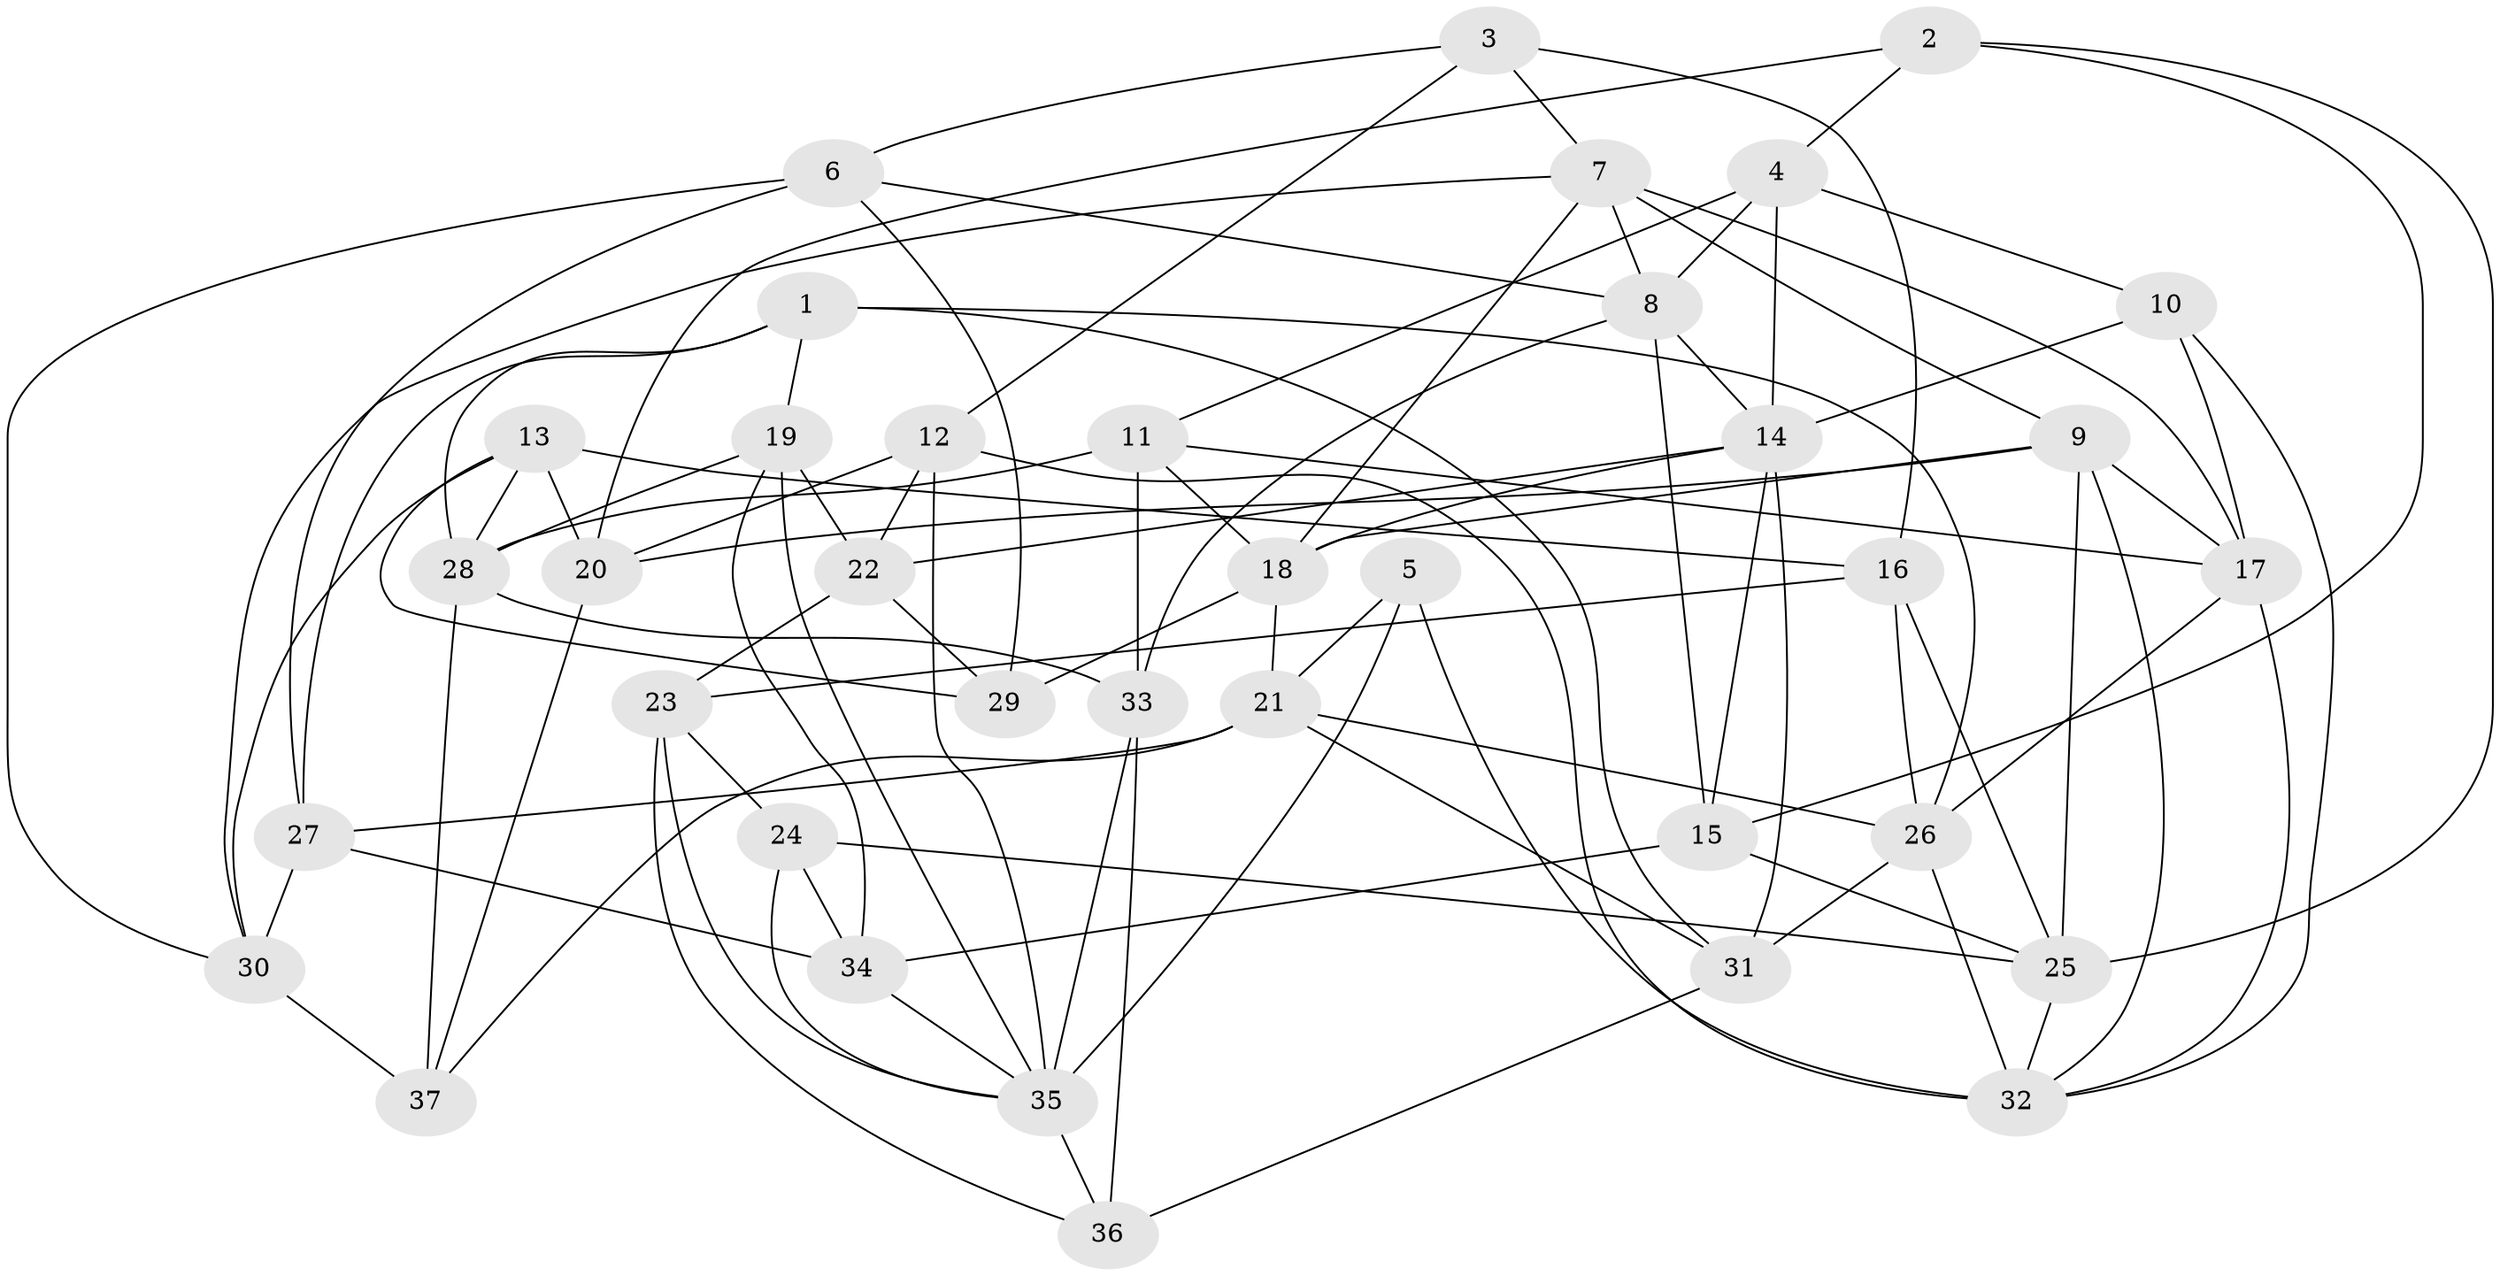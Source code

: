 // original degree distribution, {4: 1.0}
// Generated by graph-tools (version 1.1) at 2025/03/03/09/25 03:03:04]
// undirected, 37 vertices, 96 edges
graph export_dot {
graph [start="1"]
  node [color=gray90,style=filled];
  1;
  2;
  3;
  4;
  5;
  6;
  7;
  8;
  9;
  10;
  11;
  12;
  13;
  14;
  15;
  16;
  17;
  18;
  19;
  20;
  21;
  22;
  23;
  24;
  25;
  26;
  27;
  28;
  29;
  30;
  31;
  32;
  33;
  34;
  35;
  36;
  37;
  1 -- 19 [weight=2.0];
  1 -- 26 [weight=1.0];
  1 -- 27 [weight=1.0];
  1 -- 28 [weight=1.0];
  1 -- 31 [weight=1.0];
  2 -- 4 [weight=1.0];
  2 -- 15 [weight=1.0];
  2 -- 20 [weight=1.0];
  2 -- 25 [weight=1.0];
  3 -- 6 [weight=1.0];
  3 -- 7 [weight=1.0];
  3 -- 12 [weight=1.0];
  3 -- 16 [weight=1.0];
  4 -- 8 [weight=1.0];
  4 -- 10 [weight=1.0];
  4 -- 11 [weight=2.0];
  4 -- 14 [weight=1.0];
  5 -- 21 [weight=1.0];
  5 -- 32 [weight=1.0];
  5 -- 35 [weight=2.0];
  6 -- 8 [weight=1.0];
  6 -- 27 [weight=1.0];
  6 -- 29 [weight=2.0];
  6 -- 30 [weight=1.0];
  7 -- 8 [weight=1.0];
  7 -- 9 [weight=1.0];
  7 -- 17 [weight=1.0];
  7 -- 18 [weight=1.0];
  7 -- 30 [weight=1.0];
  8 -- 14 [weight=1.0];
  8 -- 15 [weight=1.0];
  8 -- 33 [weight=1.0];
  9 -- 17 [weight=1.0];
  9 -- 18 [weight=1.0];
  9 -- 20 [weight=1.0];
  9 -- 25 [weight=1.0];
  9 -- 32 [weight=1.0];
  10 -- 14 [weight=1.0];
  10 -- 17 [weight=1.0];
  10 -- 32 [weight=1.0];
  11 -- 17 [weight=1.0];
  11 -- 18 [weight=1.0];
  11 -- 28 [weight=1.0];
  11 -- 33 [weight=1.0];
  12 -- 20 [weight=1.0];
  12 -- 22 [weight=1.0];
  12 -- 32 [weight=2.0];
  12 -- 35 [weight=1.0];
  13 -- 16 [weight=1.0];
  13 -- 20 [weight=2.0];
  13 -- 28 [weight=1.0];
  13 -- 29 [weight=1.0];
  13 -- 30 [weight=1.0];
  14 -- 15 [weight=1.0];
  14 -- 18 [weight=1.0];
  14 -- 22 [weight=1.0];
  14 -- 31 [weight=2.0];
  15 -- 25 [weight=1.0];
  15 -- 34 [weight=2.0];
  16 -- 23 [weight=2.0];
  16 -- 25 [weight=1.0];
  16 -- 26 [weight=1.0];
  17 -- 26 [weight=1.0];
  17 -- 32 [weight=1.0];
  18 -- 21 [weight=1.0];
  18 -- 29 [weight=1.0];
  19 -- 22 [weight=1.0];
  19 -- 28 [weight=1.0];
  19 -- 34 [weight=1.0];
  19 -- 35 [weight=1.0];
  20 -- 37 [weight=1.0];
  21 -- 26 [weight=1.0];
  21 -- 27 [weight=1.0];
  21 -- 31 [weight=1.0];
  21 -- 37 [weight=1.0];
  22 -- 23 [weight=1.0];
  22 -- 29 [weight=2.0];
  23 -- 24 [weight=1.0];
  23 -- 35 [weight=1.0];
  23 -- 36 [weight=1.0];
  24 -- 25 [weight=1.0];
  24 -- 34 [weight=1.0];
  24 -- 35 [weight=1.0];
  25 -- 32 [weight=1.0];
  26 -- 31 [weight=1.0];
  26 -- 32 [weight=1.0];
  27 -- 30 [weight=2.0];
  27 -- 34 [weight=1.0];
  28 -- 33 [weight=1.0];
  28 -- 37 [weight=1.0];
  30 -- 37 [weight=1.0];
  31 -- 36 [weight=1.0];
  33 -- 35 [weight=2.0];
  33 -- 36 [weight=1.0];
  34 -- 35 [weight=1.0];
  35 -- 36 [weight=1.0];
}
